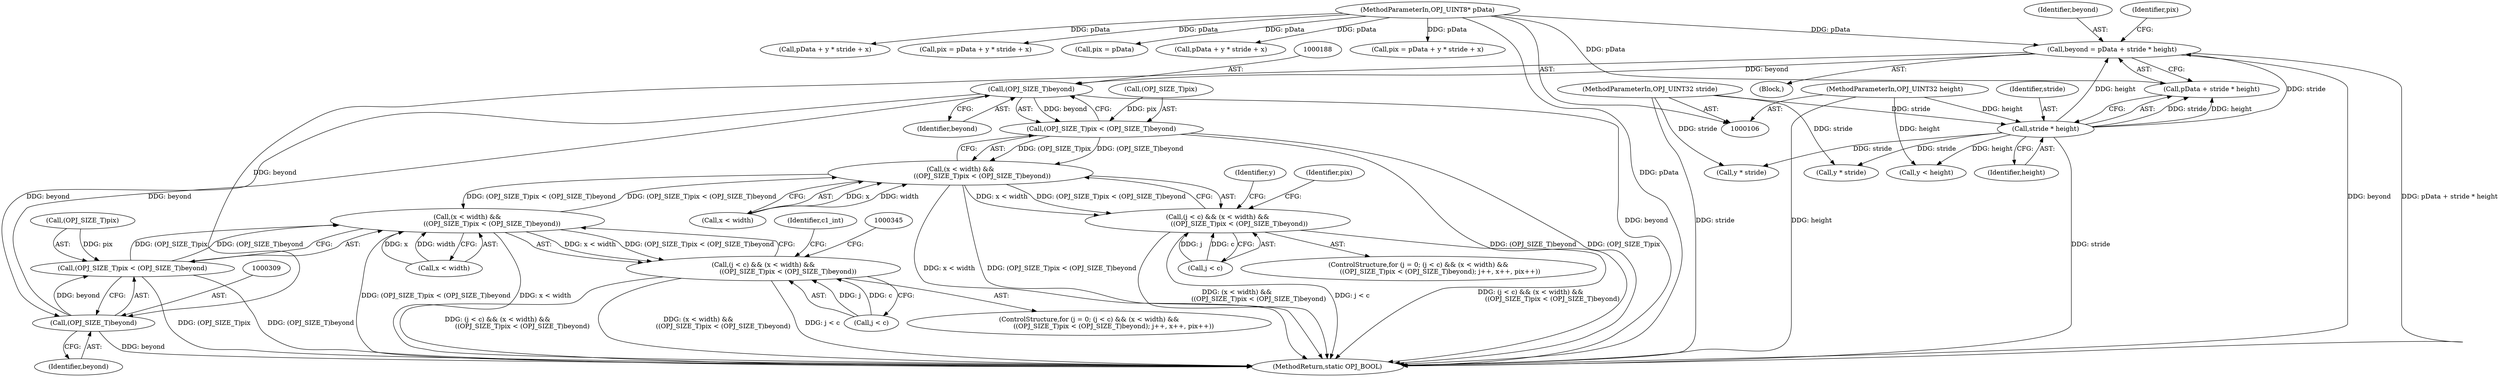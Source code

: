digraph "0_openjpeg_8ee335227bbcaf1614124046aa25e53d67b11ec3@integer" {
"1000117" [label="(Call,beyond = pData + stride * height)"];
"1000108" [label="(MethodParameterIn,OPJ_UINT8* pData)"];
"1000121" [label="(Call,stride * height)"];
"1000109" [label="(MethodParameterIn,OPJ_UINT32 stride)"];
"1000111" [label="(MethodParameterIn,OPJ_UINT32 height)"];
"1000187" [label="(Call,(OPJ_SIZE_T)beyond)"];
"1000183" [label="(Call,(OPJ_SIZE_T)pix < (OPJ_SIZE_T)beyond)"];
"1000179" [label="(Call,(x < width) &&\n                     ((OPJ_SIZE_T)pix < (OPJ_SIZE_T)beyond))"];
"1000175" [label="(Call,(j < c) && (x < width) &&\n                     ((OPJ_SIZE_T)pix < (OPJ_SIZE_T)beyond))"];
"1000300" [label="(Call,(x < width) &&\n                        ((OPJ_SIZE_T)pix < (OPJ_SIZE_T)beyond))"];
"1000296" [label="(Call,(j < c) && (x < width) &&\n                        ((OPJ_SIZE_T)pix < (OPJ_SIZE_T)beyond))"];
"1000308" [label="(Call,(OPJ_SIZE_T)beyond)"];
"1000304" [label="(Call,(OPJ_SIZE_T)pix < (OPJ_SIZE_T)beyond)"];
"1000180" [label="(Call,x < width)"];
"1000201" [label="(Identifier,pix)"];
"1000134" [label="(Identifier,y)"];
"1000362" [label="(MethodReturn,static OPJ_BOOL)"];
"1000292" [label="(ControlStructure,for (j = 0; (j < c) && (x < width) &&\n                        ((OPJ_SIZE_T)pix < (OPJ_SIZE_T)beyond); j++, x++, pix++))"];
"1000184" [label="(Call,(OPJ_SIZE_T)pix)"];
"1000179" [label="(Call,(x < width) &&\n                     ((OPJ_SIZE_T)pix < (OPJ_SIZE_T)beyond))"];
"1000228" [label="(Call,pData + y * stride + x)"];
"1000226" [label="(Call,pix = pData + y * stride + x)"];
"1000123" [label="(Identifier,height)"];
"1000125" [label="(Identifier,pix)"];
"1000117" [label="(Call,beyond = pData + stride * height)"];
"1000285" [label="(Call,y * stride)"];
"1000304" [label="(Call,(OPJ_SIZE_T)pix < (OPJ_SIZE_T)beyond)"];
"1000323" [label="(Identifier,c1_int)"];
"1000133" [label="(Call,y < height)"];
"1000297" [label="(Call,j < c)"];
"1000111" [label="(MethodParameterIn,OPJ_UINT32 height)"];
"1000189" [label="(Identifier,beyond)"];
"1000296" [label="(Call,(j < c) && (x < width) &&\n                        ((OPJ_SIZE_T)pix < (OPJ_SIZE_T)beyond))"];
"1000305" [label="(Call,(OPJ_SIZE_T)pix)"];
"1000124" [label="(Call,pix = pData)"];
"1000187" [label="(Call,(OPJ_SIZE_T)beyond)"];
"1000282" [label="(Call,pData + y * stride + x)"];
"1000231" [label="(Call,y * stride)"];
"1000310" [label="(Identifier,beyond)"];
"1000112" [label="(Block,)"];
"1000301" [label="(Call,x < width)"];
"1000175" [label="(Call,(j < c) && (x < width) &&\n                     ((OPJ_SIZE_T)pix < (OPJ_SIZE_T)beyond))"];
"1000176" [label="(Call,j < c)"];
"1000118" [label="(Identifier,beyond)"];
"1000108" [label="(MethodParameterIn,OPJ_UINT8* pData)"];
"1000121" [label="(Call,stride * height)"];
"1000119" [label="(Call,pData + stride * height)"];
"1000171" [label="(ControlStructure,for (j = 0; (j < c) && (x < width) &&\n                     ((OPJ_SIZE_T)pix < (OPJ_SIZE_T)beyond); j++, x++, pix++))"];
"1000280" [label="(Call,pix = pData + y * stride + x)"];
"1000183" [label="(Call,(OPJ_SIZE_T)pix < (OPJ_SIZE_T)beyond)"];
"1000122" [label="(Identifier,stride)"];
"1000300" [label="(Call,(x < width) &&\n                        ((OPJ_SIZE_T)pix < (OPJ_SIZE_T)beyond))"];
"1000109" [label="(MethodParameterIn,OPJ_UINT32 stride)"];
"1000308" [label="(Call,(OPJ_SIZE_T)beyond)"];
"1000117" -> "1000112"  [label="AST: "];
"1000117" -> "1000119"  [label="CFG: "];
"1000118" -> "1000117"  [label="AST: "];
"1000119" -> "1000117"  [label="AST: "];
"1000125" -> "1000117"  [label="CFG: "];
"1000117" -> "1000362"  [label="DDG: beyond"];
"1000117" -> "1000362"  [label="DDG: pData + stride * height"];
"1000108" -> "1000117"  [label="DDG: pData"];
"1000121" -> "1000117"  [label="DDG: stride"];
"1000121" -> "1000117"  [label="DDG: height"];
"1000117" -> "1000187"  [label="DDG: beyond"];
"1000117" -> "1000308"  [label="DDG: beyond"];
"1000108" -> "1000106"  [label="AST: "];
"1000108" -> "1000362"  [label="DDG: pData"];
"1000108" -> "1000119"  [label="DDG: pData"];
"1000108" -> "1000124"  [label="DDG: pData"];
"1000108" -> "1000226"  [label="DDG: pData"];
"1000108" -> "1000228"  [label="DDG: pData"];
"1000108" -> "1000280"  [label="DDG: pData"];
"1000108" -> "1000282"  [label="DDG: pData"];
"1000121" -> "1000119"  [label="AST: "];
"1000121" -> "1000123"  [label="CFG: "];
"1000122" -> "1000121"  [label="AST: "];
"1000123" -> "1000121"  [label="AST: "];
"1000119" -> "1000121"  [label="CFG: "];
"1000121" -> "1000362"  [label="DDG: stride"];
"1000121" -> "1000119"  [label="DDG: stride"];
"1000121" -> "1000119"  [label="DDG: height"];
"1000109" -> "1000121"  [label="DDG: stride"];
"1000111" -> "1000121"  [label="DDG: height"];
"1000121" -> "1000133"  [label="DDG: height"];
"1000121" -> "1000231"  [label="DDG: stride"];
"1000121" -> "1000285"  [label="DDG: stride"];
"1000109" -> "1000106"  [label="AST: "];
"1000109" -> "1000362"  [label="DDG: stride"];
"1000109" -> "1000231"  [label="DDG: stride"];
"1000109" -> "1000285"  [label="DDG: stride"];
"1000111" -> "1000106"  [label="AST: "];
"1000111" -> "1000362"  [label="DDG: height"];
"1000111" -> "1000133"  [label="DDG: height"];
"1000187" -> "1000183"  [label="AST: "];
"1000187" -> "1000189"  [label="CFG: "];
"1000188" -> "1000187"  [label="AST: "];
"1000189" -> "1000187"  [label="AST: "];
"1000183" -> "1000187"  [label="CFG: "];
"1000187" -> "1000362"  [label="DDG: beyond"];
"1000187" -> "1000183"  [label="DDG: beyond"];
"1000308" -> "1000187"  [label="DDG: beyond"];
"1000187" -> "1000308"  [label="DDG: beyond"];
"1000183" -> "1000179"  [label="AST: "];
"1000184" -> "1000183"  [label="AST: "];
"1000179" -> "1000183"  [label="CFG: "];
"1000183" -> "1000362"  [label="DDG: (OPJ_SIZE_T)beyond"];
"1000183" -> "1000362"  [label="DDG: (OPJ_SIZE_T)pix"];
"1000183" -> "1000179"  [label="DDG: (OPJ_SIZE_T)pix"];
"1000183" -> "1000179"  [label="DDG: (OPJ_SIZE_T)beyond"];
"1000184" -> "1000183"  [label="DDG: pix"];
"1000179" -> "1000175"  [label="AST: "];
"1000179" -> "1000180"  [label="CFG: "];
"1000180" -> "1000179"  [label="AST: "];
"1000175" -> "1000179"  [label="CFG: "];
"1000179" -> "1000362"  [label="DDG: x < width"];
"1000179" -> "1000362"  [label="DDG: (OPJ_SIZE_T)pix < (OPJ_SIZE_T)beyond"];
"1000179" -> "1000175"  [label="DDG: x < width"];
"1000179" -> "1000175"  [label="DDG: (OPJ_SIZE_T)pix < (OPJ_SIZE_T)beyond"];
"1000180" -> "1000179"  [label="DDG: x"];
"1000180" -> "1000179"  [label="DDG: width"];
"1000300" -> "1000179"  [label="DDG: (OPJ_SIZE_T)pix < (OPJ_SIZE_T)beyond"];
"1000179" -> "1000300"  [label="DDG: (OPJ_SIZE_T)pix < (OPJ_SIZE_T)beyond"];
"1000175" -> "1000171"  [label="AST: "];
"1000175" -> "1000176"  [label="CFG: "];
"1000176" -> "1000175"  [label="AST: "];
"1000134" -> "1000175"  [label="CFG: "];
"1000201" -> "1000175"  [label="CFG: "];
"1000175" -> "1000362"  [label="DDG: (x < width) &&\n                     ((OPJ_SIZE_T)pix < (OPJ_SIZE_T)beyond)"];
"1000175" -> "1000362"  [label="DDG: j < c"];
"1000175" -> "1000362"  [label="DDG: (j < c) && (x < width) &&\n                     ((OPJ_SIZE_T)pix < (OPJ_SIZE_T)beyond)"];
"1000176" -> "1000175"  [label="DDG: j"];
"1000176" -> "1000175"  [label="DDG: c"];
"1000300" -> "1000296"  [label="AST: "];
"1000300" -> "1000301"  [label="CFG: "];
"1000300" -> "1000304"  [label="CFG: "];
"1000301" -> "1000300"  [label="AST: "];
"1000304" -> "1000300"  [label="AST: "];
"1000296" -> "1000300"  [label="CFG: "];
"1000300" -> "1000362"  [label="DDG: (OPJ_SIZE_T)pix < (OPJ_SIZE_T)beyond"];
"1000300" -> "1000362"  [label="DDG: x < width"];
"1000300" -> "1000296"  [label="DDG: x < width"];
"1000300" -> "1000296"  [label="DDG: (OPJ_SIZE_T)pix < (OPJ_SIZE_T)beyond"];
"1000301" -> "1000300"  [label="DDG: x"];
"1000301" -> "1000300"  [label="DDG: width"];
"1000304" -> "1000300"  [label="DDG: (OPJ_SIZE_T)pix"];
"1000304" -> "1000300"  [label="DDG: (OPJ_SIZE_T)beyond"];
"1000296" -> "1000292"  [label="AST: "];
"1000296" -> "1000297"  [label="CFG: "];
"1000297" -> "1000296"  [label="AST: "];
"1000323" -> "1000296"  [label="CFG: "];
"1000345" -> "1000296"  [label="CFG: "];
"1000296" -> "1000362"  [label="DDG: (j < c) && (x < width) &&\n                        ((OPJ_SIZE_T)pix < (OPJ_SIZE_T)beyond)"];
"1000296" -> "1000362"  [label="DDG: (x < width) &&\n                        ((OPJ_SIZE_T)pix < (OPJ_SIZE_T)beyond)"];
"1000296" -> "1000362"  [label="DDG: j < c"];
"1000297" -> "1000296"  [label="DDG: j"];
"1000297" -> "1000296"  [label="DDG: c"];
"1000308" -> "1000304"  [label="AST: "];
"1000308" -> "1000310"  [label="CFG: "];
"1000309" -> "1000308"  [label="AST: "];
"1000310" -> "1000308"  [label="AST: "];
"1000304" -> "1000308"  [label="CFG: "];
"1000308" -> "1000362"  [label="DDG: beyond"];
"1000308" -> "1000304"  [label="DDG: beyond"];
"1000305" -> "1000304"  [label="AST: "];
"1000304" -> "1000362"  [label="DDG: (OPJ_SIZE_T)pix"];
"1000304" -> "1000362"  [label="DDG: (OPJ_SIZE_T)beyond"];
"1000305" -> "1000304"  [label="DDG: pix"];
}
